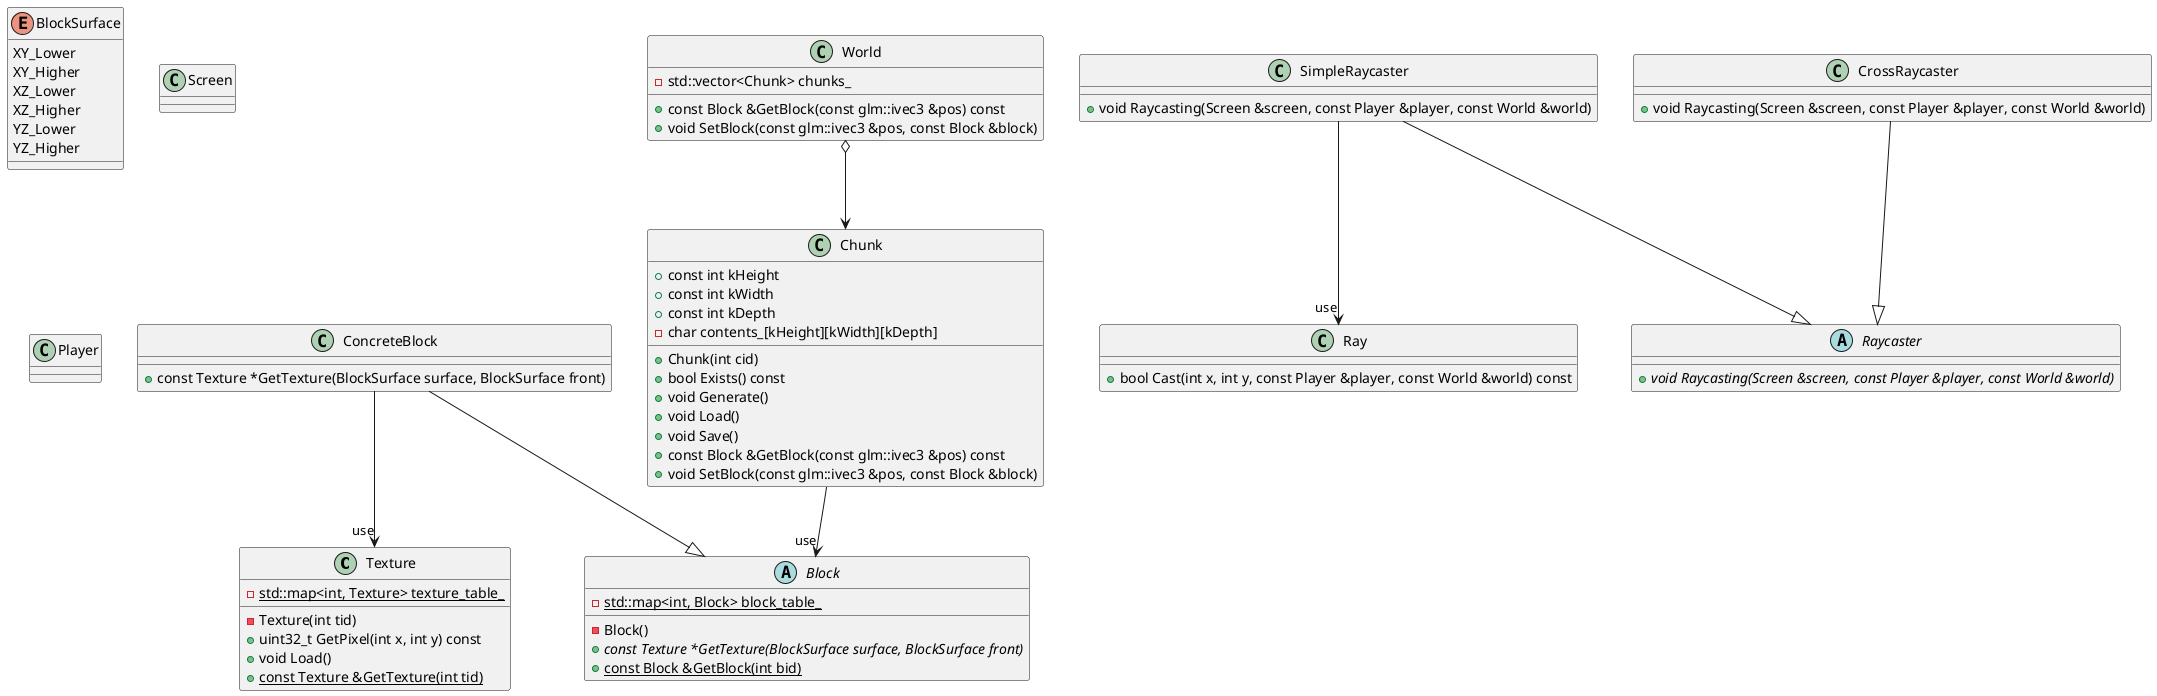 @startuml

class Texture {
    - {static} std::map<int, Texture> texture_table_

    - Texture(int tid)
    + uint32_t GetPixel(int x, int y) const
    + void Load()
    + {static} const Texture &GetTexture(int tid)
}

enum BlockSurface {
    XY_Lower
    XY_Higher
    XZ_Lower
    XZ_Higher
    YZ_Lower
    YZ_Higher
}

abstract Block {
    - {static} std::map<int, Block> block_table_

    - Block()
    + {abstract} const Texture *GetTexture(BlockSurface surface, BlockSurface front)
    + {static} const Block &GetBlock(int bid)
}
class ConcreteBlock {
    + const Texture *GetTexture(BlockSurface surface, BlockSurface front)
}

ConcreteBlock --|> Block
ConcreteBlock --> "use" Texture

class World {
    - std::vector<Chunk> chunks_

    + const Block &GetBlock(const glm::ivec3 &pos) const
    + void SetBlock(const glm::ivec3 &pos, const Block &block)
}
class Chunk {
    + const int kHeight
    + const int kWidth
    + const int kDepth
    - char contents_[kHeight][kWidth][kDepth]

    + Chunk(int cid)
    + bool Exists() const
    + void Generate()
    + void Load()
    + void Save()
    + const Block &GetBlock(const glm::ivec3 &pos) const
    + void SetBlock(const glm::ivec3 &pos, const Block &block)
}

World o--> Chunk
Chunk --> "use" Block

class Ray {
    + bool Cast(int x, int y, const Player &player, const World &world) const
}
abstract Raycaster {
    + {abstract} void Raycasting(Screen &screen, const Player &player, const World &world)
}
class SimpleRaycaster {
    + void Raycasting(Screen &screen, const Player &player, const World &world)
}
class CrossRaycaster {
    + void Raycasting(Screen &screen, const Player &player, const World &world)
}

SimpleRaycaster --|> Raycaster
CrossRaycaster --|> Raycaster
SimpleRaycaster --> "use" Ray

class Screen { }
class Player { }

@enduml
